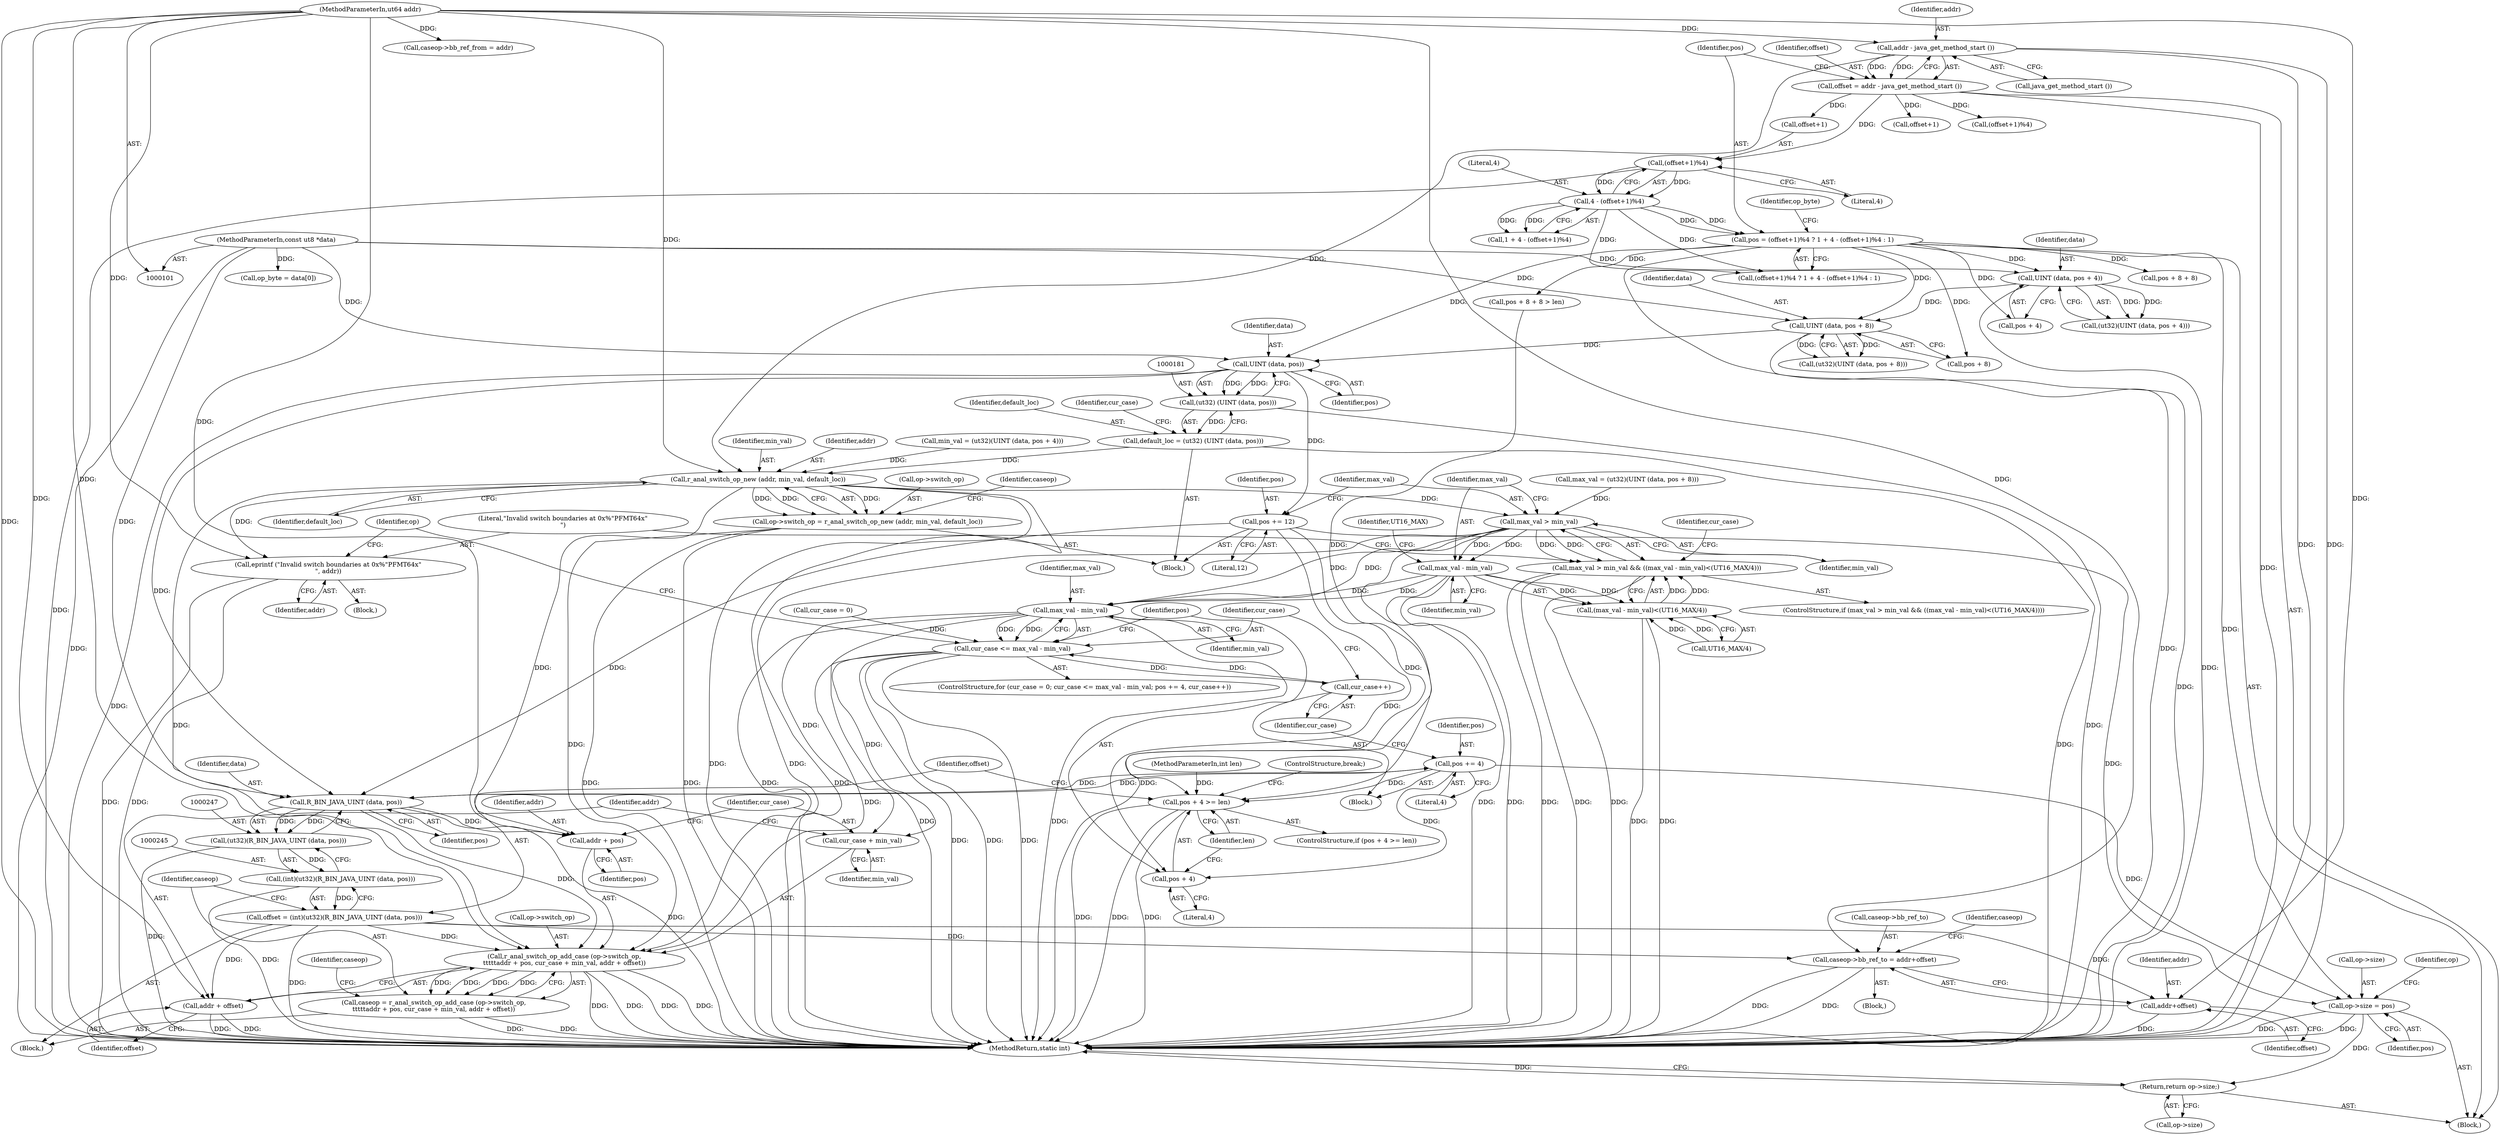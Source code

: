digraph "0_radare2_224e6bc13fa353dd3b7f7a2334588f1c4229e58d@pointer" {
"1000182" [label="(Call,UINT (data, pos))"];
"1000172" [label="(Call,UINT (data, pos + 8))"];
"1000162" [label="(Call,UINT (data, pos + 4))"];
"1000105" [label="(MethodParameterIn,const ut8 *data)"];
"1000121" [label="(Call,pos = (offset+1)%4 ? 1 + 4 - (offset+1)%4 : 1)"];
"1000131" [label="(Call,4 - (offset+1)%4)"];
"1000133" [label="(Call,(offset+1)%4)"];
"1000115" [label="(Call,offset = addr - java_get_method_start ())"];
"1000117" [label="(Call,addr - java_get_method_start ())"];
"1000104" [label="(MethodParameterIn,ut64 addr)"];
"1000180" [label="(Call,(ut32) (UINT (data, pos)))"];
"1000178" [label="(Call,default_loc = (ut32) (UINT (data, pos)))"];
"1000193" [label="(Call,r_anal_switch_op_new (addr, min_val, default_loc))"];
"1000189" [label="(Call,op->switch_op = r_anal_switch_op_new (addr, min_val, default_loc))"];
"1000253" [label="(Call,r_anal_switch_op_add_case (op->switch_op,\n\t\t\t\t\taddr + pos, cur_case + min_val, addr + offset))"];
"1000251" [label="(Call,caseop = r_anal_switch_op_add_case (op->switch_op,\n\t\t\t\t\taddr + pos, cur_case + min_val, addr + offset))"];
"1000206" [label="(Call,max_val > min_val)"];
"1000205" [label="(Call,max_val > min_val && ((max_val - min_val)<(UT16_MAX/4)))"];
"1000210" [label="(Call,max_val - min_val)"];
"1000209" [label="(Call,(max_val - min_val)<(UT16_MAX/4))"];
"1000223" [label="(Call,max_val - min_val)"];
"1000221" [label="(Call,cur_case <= max_val - min_val)"];
"1000230" [label="(Call,cur_case++)"];
"1000260" [label="(Call,cur_case + min_val)"];
"1000257" [label="(Call,addr + pos)"];
"1000283" [label="(Call,eprintf (\"Invalid switch boundaries at 0x%\"PFMT64x\"\n\", addr))"];
"1000201" [label="(Call,pos += 12)"];
"1000234" [label="(Call,pos + 4 >= len)"];
"1000235" [label="(Call,pos + 4)"];
"1000248" [label="(Call,R_BIN_JAVA_UINT (data, pos))"];
"1000227" [label="(Call,pos += 4)"];
"1000286" [label="(Call,op->size = pos)"];
"1000291" [label="(Return,return op->size;)"];
"1000246" [label="(Call,(ut32)(R_BIN_JAVA_UINT (data, pos)))"];
"1000244" [label="(Call,(int)(ut32)(R_BIN_JAVA_UINT (data, pos)))"];
"1000242" [label="(Call,offset = (int)(ut32)(R_BIN_JAVA_UINT (data, pos)))"];
"1000263" [label="(Call,addr + offset)"];
"1000269" [label="(Call,caseop->bb_ref_to = addr+offset)"];
"1000273" [label="(Call,addr+offset)"];
"1000205" [label="(Call,max_val > min_val && ((max_val - min_val)<(UT16_MAX/4)))"];
"1000287" [label="(Call,op->size)"];
"1000195" [label="(Identifier,min_val)"];
"1000227" [label="(Call,pos += 4)"];
"1000217" [label="(ControlStructure,for (cur_case = 0; cur_case <= max_val - min_val; pos += 4, cur_case++))"];
"1000293" [label="(Identifier,op)"];
"1000218" [label="(Call,cur_case = 0)"];
"1000259" [label="(Identifier,pos)"];
"1000284" [label="(Literal,\"Invalid switch boundaries at 0x%\"PFMT64x\"\n\")"];
"1000219" [label="(Identifier,cur_case)"];
"1000240" [label="(ControlStructure,break;)"];
"1000131" [label="(Call,4 - (offset+1)%4)"];
"1000276" [label="(Call,caseop->bb_ref_from = addr)"];
"1000204" [label="(ControlStructure,if (max_val > min_val && ((max_val - min_val)<(UT16_MAX/4))))"];
"1000295" [label="(MethodReturn,static int)"];
"1000107" [label="(Block,)"];
"1000248" [label="(Call,R_BIN_JAVA_UINT (data, pos))"];
"1000290" [label="(Identifier,pos)"];
"1000207" [label="(Identifier,max_val)"];
"1000291" [label="(Return,return op->size;)"];
"1000273" [label="(Call,addr+offset)"];
"1000124" [label="(Call,(offset+1)%4)"];
"1000251" [label="(Call,caseop = r_anal_switch_op_add_case (op->switch_op,\n\t\t\t\t\taddr + pos, cur_case + min_val, addr + offset))"];
"1000172" [label="(Call,UINT (data, pos + 8))"];
"1000190" [label="(Call,op->switch_op)"];
"1000254" [label="(Call,op->switch_op)"];
"1000193" [label="(Call,r_anal_switch_op_new (addr, min_val, default_loc))"];
"1000182" [label="(Call,UINT (data, pos))"];
"1000253" [label="(Call,r_anal_switch_op_add_case (op->switch_op,\n\t\t\t\t\taddr + pos, cur_case + min_val, addr + offset))"];
"1000203" [label="(Literal,12)"];
"1000236" [label="(Identifier,pos)"];
"1000211" [label="(Identifier,max_val)"];
"1000225" [label="(Identifier,min_val)"];
"1000162" [label="(Call,UINT (data, pos + 4))"];
"1000187" [label="(Identifier,cur_case)"];
"1000267" [label="(Identifier,caseop)"];
"1000285" [label="(Identifier,addr)"];
"1000104" [label="(MethodParameterIn,ut64 addr)"];
"1000288" [label="(Identifier,op)"];
"1000250" [label="(Identifier,pos)"];
"1000160" [label="(Call,(ut32)(UINT (data, pos + 4)))"];
"1000164" [label="(Call,pos + 4)"];
"1000232" [label="(Block,)"];
"1000238" [label="(Identifier,len)"];
"1000222" [label="(Identifier,cur_case)"];
"1000221" [label="(Call,cur_case <= max_val - min_val)"];
"1000199" [label="(Identifier,caseop)"];
"1000146" [label="(Call,pos + 8 + 8)"];
"1000121" [label="(Call,pos = (offset+1)%4 ? 1 + 4 - (offset+1)%4 : 1)"];
"1000194" [label="(Identifier,addr)"];
"1000129" [label="(Call,1 + 4 - (offset+1)%4)"];
"1000168" [label="(Call,max_val = (ut32)(UINT (data, pos + 8)))"];
"1000268" [label="(Block,)"];
"1000274" [label="(Identifier,addr)"];
"1000234" [label="(Call,pos + 4 >= len)"];
"1000119" [label="(Call,java_get_method_start ())"];
"1000249" [label="(Identifier,data)"];
"1000122" [label="(Identifier,pos)"];
"1000226" [label="(Block,)"];
"1000170" [label="(Call,(ut32)(UINT (data, pos + 8)))"];
"1000206" [label="(Call,max_val > min_val)"];
"1000233" [label="(ControlStructure,if (pos + 4 >= len))"];
"1000237" [label="(Literal,4)"];
"1000257" [label="(Call,addr + pos)"];
"1000209" [label="(Call,(max_val - min_val)<(UT16_MAX/4))"];
"1000145" [label="(Call,pos + 8 + 8 > len)"];
"1000252" [label="(Identifier,caseop)"];
"1000235" [label="(Call,pos + 4)"];
"1000265" [label="(Identifier,offset)"];
"1000180" [label="(Call,(ut32) (UINT (data, pos)))"];
"1000262" [label="(Identifier,min_val)"];
"1000244" [label="(Call,(int)(ut32)(R_BIN_JAVA_UINT (data, pos)))"];
"1000125" [label="(Call,offset+1)"];
"1000243" [label="(Identifier,offset)"];
"1000116" [label="(Identifier,offset)"];
"1000137" [label="(Literal,4)"];
"1000173" [label="(Identifier,data)"];
"1000118" [label="(Identifier,addr)"];
"1000115" [label="(Call,offset = addr - java_get_method_start ())"];
"1000231" [label="(Identifier,cur_case)"];
"1000286" [label="(Call,op->size = pos)"];
"1000105" [label="(MethodParameterIn,const ut8 *data)"];
"1000230" [label="(Call,cur_case++)"];
"1000158" [label="(Call,min_val = (ut32)(UINT (data, pos + 4)))"];
"1000210" [label="(Call,max_val - min_val)"];
"1000214" [label="(Identifier,UT16_MAX)"];
"1000282" [label="(Block,)"];
"1000201" [label="(Call,pos += 12)"];
"1000189" [label="(Call,op->switch_op = r_anal_switch_op_new (addr, min_val, default_loc))"];
"1000269" [label="(Call,caseop->bb_ref_to = addr+offset)"];
"1000260" [label="(Call,cur_case + min_val)"];
"1000228" [label="(Identifier,pos)"];
"1000246" [label="(Call,(ut32)(R_BIN_JAVA_UINT (data, pos)))"];
"1000261" [label="(Identifier,cur_case)"];
"1000208" [label="(Identifier,min_val)"];
"1000117" [label="(Call,addr - java_get_method_start ())"];
"1000163" [label="(Identifier,data)"];
"1000229" [label="(Literal,4)"];
"1000109" [label="(Call,op_byte = data[0])"];
"1000196" [label="(Identifier,default_loc)"];
"1000278" [label="(Identifier,caseop)"];
"1000275" [label="(Identifier,offset)"];
"1000179" [label="(Identifier,default_loc)"];
"1000224" [label="(Identifier,max_val)"];
"1000174" [label="(Call,pos + 8)"];
"1000270" [label="(Call,caseop->bb_ref_to)"];
"1000202" [label="(Identifier,pos)"];
"1000178" [label="(Call,default_loc = (ut32) (UINT (data, pos)))"];
"1000213" [label="(Call,UT16_MAX/4)"];
"1000242" [label="(Call,offset = (int)(ut32)(R_BIN_JAVA_UINT (data, pos)))"];
"1000143" [label="(Block,)"];
"1000264" [label="(Identifier,addr)"];
"1000258" [label="(Identifier,addr)"];
"1000132" [label="(Literal,4)"];
"1000212" [label="(Identifier,min_val)"];
"1000292" [label="(Call,op->size)"];
"1000141" [label="(Identifier,op_byte)"];
"1000106" [label="(MethodParameterIn,int len)"];
"1000283" [label="(Call,eprintf (\"Invalid switch boundaries at 0x%\"PFMT64x\"\n\", addr))"];
"1000123" [label="(Call,(offset+1)%4 ? 1 + 4 - (offset+1)%4 : 1)"];
"1000184" [label="(Identifier,pos)"];
"1000133" [label="(Call,(offset+1)%4)"];
"1000263" [label="(Call,addr + offset)"];
"1000223" [label="(Call,max_val - min_val)"];
"1000183" [label="(Identifier,data)"];
"1000134" [label="(Call,offset+1)"];
"1000182" -> "1000180"  [label="AST: "];
"1000182" -> "1000184"  [label="CFG: "];
"1000183" -> "1000182"  [label="AST: "];
"1000184" -> "1000182"  [label="AST: "];
"1000180" -> "1000182"  [label="CFG: "];
"1000182" -> "1000295"  [label="DDG: "];
"1000182" -> "1000180"  [label="DDG: "];
"1000182" -> "1000180"  [label="DDG: "];
"1000172" -> "1000182"  [label="DDG: "];
"1000105" -> "1000182"  [label="DDG: "];
"1000121" -> "1000182"  [label="DDG: "];
"1000182" -> "1000201"  [label="DDG: "];
"1000182" -> "1000248"  [label="DDG: "];
"1000172" -> "1000170"  [label="AST: "];
"1000172" -> "1000174"  [label="CFG: "];
"1000173" -> "1000172"  [label="AST: "];
"1000174" -> "1000172"  [label="AST: "];
"1000170" -> "1000172"  [label="CFG: "];
"1000172" -> "1000295"  [label="DDG: "];
"1000172" -> "1000170"  [label="DDG: "];
"1000172" -> "1000170"  [label="DDG: "];
"1000162" -> "1000172"  [label="DDG: "];
"1000105" -> "1000172"  [label="DDG: "];
"1000121" -> "1000172"  [label="DDG: "];
"1000162" -> "1000160"  [label="AST: "];
"1000162" -> "1000164"  [label="CFG: "];
"1000163" -> "1000162"  [label="AST: "];
"1000164" -> "1000162"  [label="AST: "];
"1000160" -> "1000162"  [label="CFG: "];
"1000162" -> "1000295"  [label="DDG: "];
"1000162" -> "1000160"  [label="DDG: "];
"1000162" -> "1000160"  [label="DDG: "];
"1000105" -> "1000162"  [label="DDG: "];
"1000121" -> "1000162"  [label="DDG: "];
"1000105" -> "1000101"  [label="AST: "];
"1000105" -> "1000295"  [label="DDG: "];
"1000105" -> "1000109"  [label="DDG: "];
"1000105" -> "1000248"  [label="DDG: "];
"1000121" -> "1000107"  [label="AST: "];
"1000121" -> "1000123"  [label="CFG: "];
"1000122" -> "1000121"  [label="AST: "];
"1000123" -> "1000121"  [label="AST: "];
"1000141" -> "1000121"  [label="CFG: "];
"1000121" -> "1000295"  [label="DDG: "];
"1000131" -> "1000121"  [label="DDG: "];
"1000131" -> "1000121"  [label="DDG: "];
"1000121" -> "1000145"  [label="DDG: "];
"1000121" -> "1000146"  [label="DDG: "];
"1000121" -> "1000164"  [label="DDG: "];
"1000121" -> "1000174"  [label="DDG: "];
"1000121" -> "1000286"  [label="DDG: "];
"1000131" -> "1000129"  [label="AST: "];
"1000131" -> "1000133"  [label="CFG: "];
"1000132" -> "1000131"  [label="AST: "];
"1000133" -> "1000131"  [label="AST: "];
"1000129" -> "1000131"  [label="CFG: "];
"1000131" -> "1000123"  [label="DDG: "];
"1000131" -> "1000123"  [label="DDG: "];
"1000131" -> "1000129"  [label="DDG: "];
"1000131" -> "1000129"  [label="DDG: "];
"1000133" -> "1000131"  [label="DDG: "];
"1000133" -> "1000131"  [label="DDG: "];
"1000133" -> "1000137"  [label="CFG: "];
"1000134" -> "1000133"  [label="AST: "];
"1000137" -> "1000133"  [label="AST: "];
"1000133" -> "1000295"  [label="DDG: "];
"1000115" -> "1000133"  [label="DDG: "];
"1000115" -> "1000107"  [label="AST: "];
"1000115" -> "1000117"  [label="CFG: "];
"1000116" -> "1000115"  [label="AST: "];
"1000117" -> "1000115"  [label="AST: "];
"1000122" -> "1000115"  [label="CFG: "];
"1000115" -> "1000295"  [label="DDG: "];
"1000117" -> "1000115"  [label="DDG: "];
"1000117" -> "1000115"  [label="DDG: "];
"1000115" -> "1000124"  [label="DDG: "];
"1000115" -> "1000125"  [label="DDG: "];
"1000115" -> "1000134"  [label="DDG: "];
"1000117" -> "1000119"  [label="CFG: "];
"1000118" -> "1000117"  [label="AST: "];
"1000119" -> "1000117"  [label="AST: "];
"1000117" -> "1000295"  [label="DDG: "];
"1000117" -> "1000295"  [label="DDG: "];
"1000104" -> "1000117"  [label="DDG: "];
"1000117" -> "1000193"  [label="DDG: "];
"1000104" -> "1000101"  [label="AST: "];
"1000104" -> "1000295"  [label="DDG: "];
"1000104" -> "1000193"  [label="DDG: "];
"1000104" -> "1000253"  [label="DDG: "];
"1000104" -> "1000257"  [label="DDG: "];
"1000104" -> "1000263"  [label="DDG: "];
"1000104" -> "1000269"  [label="DDG: "];
"1000104" -> "1000273"  [label="DDG: "];
"1000104" -> "1000276"  [label="DDG: "];
"1000104" -> "1000283"  [label="DDG: "];
"1000180" -> "1000178"  [label="AST: "];
"1000181" -> "1000180"  [label="AST: "];
"1000178" -> "1000180"  [label="CFG: "];
"1000180" -> "1000295"  [label="DDG: "];
"1000180" -> "1000178"  [label="DDG: "];
"1000178" -> "1000143"  [label="AST: "];
"1000179" -> "1000178"  [label="AST: "];
"1000187" -> "1000178"  [label="CFG: "];
"1000178" -> "1000295"  [label="DDG: "];
"1000178" -> "1000193"  [label="DDG: "];
"1000193" -> "1000189"  [label="AST: "];
"1000193" -> "1000196"  [label="CFG: "];
"1000194" -> "1000193"  [label="AST: "];
"1000195" -> "1000193"  [label="AST: "];
"1000196" -> "1000193"  [label="AST: "];
"1000189" -> "1000193"  [label="CFG: "];
"1000193" -> "1000295"  [label="DDG: "];
"1000193" -> "1000295"  [label="DDG: "];
"1000193" -> "1000189"  [label="DDG: "];
"1000193" -> "1000189"  [label="DDG: "];
"1000193" -> "1000189"  [label="DDG: "];
"1000158" -> "1000193"  [label="DDG: "];
"1000193" -> "1000206"  [label="DDG: "];
"1000193" -> "1000253"  [label="DDG: "];
"1000193" -> "1000257"  [label="DDG: "];
"1000193" -> "1000283"  [label="DDG: "];
"1000189" -> "1000143"  [label="AST: "];
"1000190" -> "1000189"  [label="AST: "];
"1000199" -> "1000189"  [label="CFG: "];
"1000189" -> "1000295"  [label="DDG: "];
"1000189" -> "1000295"  [label="DDG: "];
"1000189" -> "1000253"  [label="DDG: "];
"1000253" -> "1000251"  [label="AST: "];
"1000253" -> "1000263"  [label="CFG: "];
"1000254" -> "1000253"  [label="AST: "];
"1000257" -> "1000253"  [label="AST: "];
"1000260" -> "1000253"  [label="AST: "];
"1000263" -> "1000253"  [label="AST: "];
"1000251" -> "1000253"  [label="CFG: "];
"1000253" -> "1000295"  [label="DDG: "];
"1000253" -> "1000295"  [label="DDG: "];
"1000253" -> "1000295"  [label="DDG: "];
"1000253" -> "1000295"  [label="DDG: "];
"1000253" -> "1000251"  [label="DDG: "];
"1000253" -> "1000251"  [label="DDG: "];
"1000253" -> "1000251"  [label="DDG: "];
"1000253" -> "1000251"  [label="DDG: "];
"1000248" -> "1000253"  [label="DDG: "];
"1000221" -> "1000253"  [label="DDG: "];
"1000223" -> "1000253"  [label="DDG: "];
"1000242" -> "1000253"  [label="DDG: "];
"1000251" -> "1000232"  [label="AST: "];
"1000252" -> "1000251"  [label="AST: "];
"1000267" -> "1000251"  [label="CFG: "];
"1000251" -> "1000295"  [label="DDG: "];
"1000251" -> "1000295"  [label="DDG: "];
"1000206" -> "1000205"  [label="AST: "];
"1000206" -> "1000208"  [label="CFG: "];
"1000207" -> "1000206"  [label="AST: "];
"1000208" -> "1000206"  [label="AST: "];
"1000211" -> "1000206"  [label="CFG: "];
"1000205" -> "1000206"  [label="CFG: "];
"1000206" -> "1000295"  [label="DDG: "];
"1000206" -> "1000295"  [label="DDG: "];
"1000206" -> "1000205"  [label="DDG: "];
"1000206" -> "1000205"  [label="DDG: "];
"1000168" -> "1000206"  [label="DDG: "];
"1000206" -> "1000210"  [label="DDG: "];
"1000206" -> "1000210"  [label="DDG: "];
"1000206" -> "1000223"  [label="DDG: "];
"1000206" -> "1000223"  [label="DDG: "];
"1000205" -> "1000204"  [label="AST: "];
"1000205" -> "1000209"  [label="CFG: "];
"1000209" -> "1000205"  [label="AST: "];
"1000219" -> "1000205"  [label="CFG: "];
"1000284" -> "1000205"  [label="CFG: "];
"1000205" -> "1000295"  [label="DDG: "];
"1000205" -> "1000295"  [label="DDG: "];
"1000205" -> "1000295"  [label="DDG: "];
"1000209" -> "1000205"  [label="DDG: "];
"1000209" -> "1000205"  [label="DDG: "];
"1000210" -> "1000209"  [label="AST: "];
"1000210" -> "1000212"  [label="CFG: "];
"1000211" -> "1000210"  [label="AST: "];
"1000212" -> "1000210"  [label="AST: "];
"1000214" -> "1000210"  [label="CFG: "];
"1000210" -> "1000295"  [label="DDG: "];
"1000210" -> "1000295"  [label="DDG: "];
"1000210" -> "1000209"  [label="DDG: "];
"1000210" -> "1000209"  [label="DDG: "];
"1000210" -> "1000223"  [label="DDG: "];
"1000210" -> "1000223"  [label="DDG: "];
"1000209" -> "1000213"  [label="CFG: "];
"1000213" -> "1000209"  [label="AST: "];
"1000209" -> "1000295"  [label="DDG: "];
"1000209" -> "1000295"  [label="DDG: "];
"1000213" -> "1000209"  [label="DDG: "];
"1000213" -> "1000209"  [label="DDG: "];
"1000223" -> "1000221"  [label="AST: "];
"1000223" -> "1000225"  [label="CFG: "];
"1000224" -> "1000223"  [label="AST: "];
"1000225" -> "1000223"  [label="AST: "];
"1000221" -> "1000223"  [label="CFG: "];
"1000223" -> "1000295"  [label="DDG: "];
"1000223" -> "1000295"  [label="DDG: "];
"1000223" -> "1000221"  [label="DDG: "];
"1000223" -> "1000221"  [label="DDG: "];
"1000223" -> "1000260"  [label="DDG: "];
"1000221" -> "1000217"  [label="AST: "];
"1000222" -> "1000221"  [label="AST: "];
"1000236" -> "1000221"  [label="CFG: "];
"1000288" -> "1000221"  [label="CFG: "];
"1000221" -> "1000295"  [label="DDG: "];
"1000221" -> "1000295"  [label="DDG: "];
"1000221" -> "1000295"  [label="DDG: "];
"1000218" -> "1000221"  [label="DDG: "];
"1000230" -> "1000221"  [label="DDG: "];
"1000221" -> "1000230"  [label="DDG: "];
"1000221" -> "1000260"  [label="DDG: "];
"1000230" -> "1000226"  [label="AST: "];
"1000230" -> "1000231"  [label="CFG: "];
"1000231" -> "1000230"  [label="AST: "];
"1000222" -> "1000230"  [label="CFG: "];
"1000260" -> "1000262"  [label="CFG: "];
"1000261" -> "1000260"  [label="AST: "];
"1000262" -> "1000260"  [label="AST: "];
"1000264" -> "1000260"  [label="CFG: "];
"1000257" -> "1000259"  [label="CFG: "];
"1000258" -> "1000257"  [label="AST: "];
"1000259" -> "1000257"  [label="AST: "];
"1000261" -> "1000257"  [label="CFG: "];
"1000248" -> "1000257"  [label="DDG: "];
"1000283" -> "1000282"  [label="AST: "];
"1000283" -> "1000285"  [label="CFG: "];
"1000284" -> "1000283"  [label="AST: "];
"1000285" -> "1000283"  [label="AST: "];
"1000288" -> "1000283"  [label="CFG: "];
"1000283" -> "1000295"  [label="DDG: "];
"1000283" -> "1000295"  [label="DDG: "];
"1000201" -> "1000143"  [label="AST: "];
"1000201" -> "1000203"  [label="CFG: "];
"1000202" -> "1000201"  [label="AST: "];
"1000203" -> "1000201"  [label="AST: "];
"1000207" -> "1000201"  [label="CFG: "];
"1000201" -> "1000234"  [label="DDG: "];
"1000201" -> "1000235"  [label="DDG: "];
"1000201" -> "1000248"  [label="DDG: "];
"1000201" -> "1000286"  [label="DDG: "];
"1000234" -> "1000233"  [label="AST: "];
"1000234" -> "1000238"  [label="CFG: "];
"1000235" -> "1000234"  [label="AST: "];
"1000238" -> "1000234"  [label="AST: "];
"1000240" -> "1000234"  [label="CFG: "];
"1000243" -> "1000234"  [label="CFG: "];
"1000234" -> "1000295"  [label="DDG: "];
"1000234" -> "1000295"  [label="DDG: "];
"1000234" -> "1000295"  [label="DDG: "];
"1000227" -> "1000234"  [label="DDG: "];
"1000145" -> "1000234"  [label="DDG: "];
"1000106" -> "1000234"  [label="DDG: "];
"1000235" -> "1000237"  [label="CFG: "];
"1000236" -> "1000235"  [label="AST: "];
"1000237" -> "1000235"  [label="AST: "];
"1000238" -> "1000235"  [label="CFG: "];
"1000227" -> "1000235"  [label="DDG: "];
"1000248" -> "1000246"  [label="AST: "];
"1000248" -> "1000250"  [label="CFG: "];
"1000249" -> "1000248"  [label="AST: "];
"1000250" -> "1000248"  [label="AST: "];
"1000246" -> "1000248"  [label="CFG: "];
"1000248" -> "1000295"  [label="DDG: "];
"1000248" -> "1000227"  [label="DDG: "];
"1000248" -> "1000246"  [label="DDG: "];
"1000248" -> "1000246"  [label="DDG: "];
"1000227" -> "1000248"  [label="DDG: "];
"1000227" -> "1000226"  [label="AST: "];
"1000227" -> "1000229"  [label="CFG: "];
"1000228" -> "1000227"  [label="AST: "];
"1000229" -> "1000227"  [label="AST: "];
"1000231" -> "1000227"  [label="CFG: "];
"1000227" -> "1000286"  [label="DDG: "];
"1000286" -> "1000107"  [label="AST: "];
"1000286" -> "1000290"  [label="CFG: "];
"1000287" -> "1000286"  [label="AST: "];
"1000290" -> "1000286"  [label="AST: "];
"1000293" -> "1000286"  [label="CFG: "];
"1000286" -> "1000295"  [label="DDG: "];
"1000286" -> "1000295"  [label="DDG: "];
"1000286" -> "1000291"  [label="DDG: "];
"1000291" -> "1000107"  [label="AST: "];
"1000291" -> "1000292"  [label="CFG: "];
"1000292" -> "1000291"  [label="AST: "];
"1000295" -> "1000291"  [label="CFG: "];
"1000291" -> "1000295"  [label="DDG: "];
"1000246" -> "1000244"  [label="AST: "];
"1000247" -> "1000246"  [label="AST: "];
"1000244" -> "1000246"  [label="CFG: "];
"1000246" -> "1000295"  [label="DDG: "];
"1000246" -> "1000244"  [label="DDG: "];
"1000244" -> "1000242"  [label="AST: "];
"1000245" -> "1000244"  [label="AST: "];
"1000242" -> "1000244"  [label="CFG: "];
"1000244" -> "1000295"  [label="DDG: "];
"1000244" -> "1000242"  [label="DDG: "];
"1000242" -> "1000232"  [label="AST: "];
"1000243" -> "1000242"  [label="AST: "];
"1000252" -> "1000242"  [label="CFG: "];
"1000242" -> "1000295"  [label="DDG: "];
"1000242" -> "1000263"  [label="DDG: "];
"1000242" -> "1000269"  [label="DDG: "];
"1000242" -> "1000273"  [label="DDG: "];
"1000263" -> "1000265"  [label="CFG: "];
"1000264" -> "1000263"  [label="AST: "];
"1000265" -> "1000263"  [label="AST: "];
"1000263" -> "1000295"  [label="DDG: "];
"1000263" -> "1000295"  [label="DDG: "];
"1000269" -> "1000268"  [label="AST: "];
"1000269" -> "1000273"  [label="CFG: "];
"1000270" -> "1000269"  [label="AST: "];
"1000273" -> "1000269"  [label="AST: "];
"1000278" -> "1000269"  [label="CFG: "];
"1000269" -> "1000295"  [label="DDG: "];
"1000269" -> "1000295"  [label="DDG: "];
"1000273" -> "1000275"  [label="CFG: "];
"1000274" -> "1000273"  [label="AST: "];
"1000275" -> "1000273"  [label="AST: "];
"1000273" -> "1000295"  [label="DDG: "];
}
